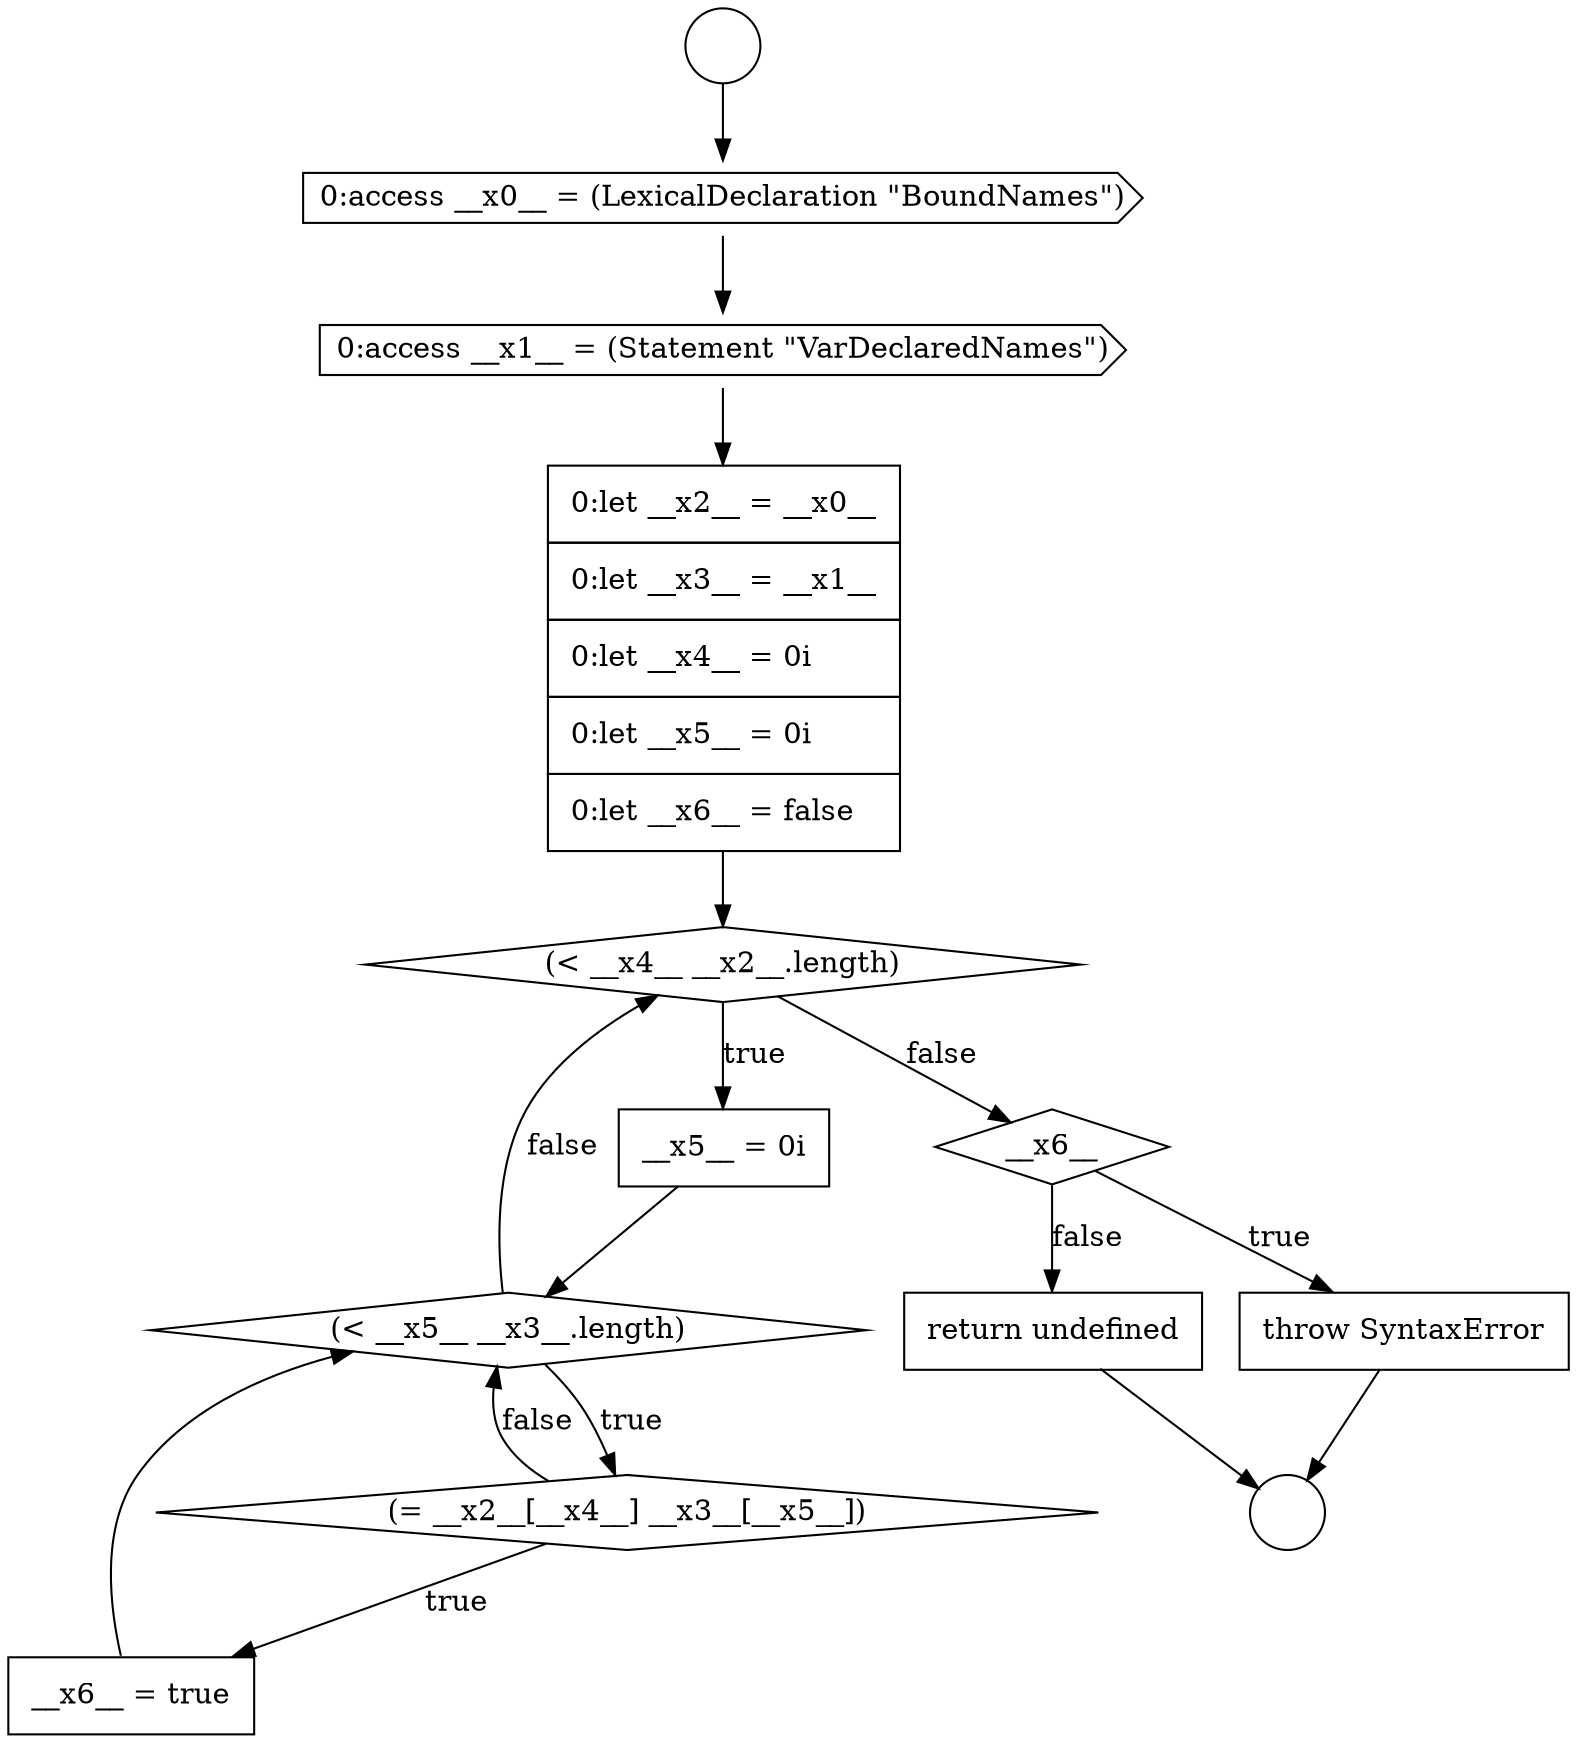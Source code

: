 digraph {
  node18252 [shape=circle label=" " color="black" fillcolor="white" style=filled]
  node18260 [shape=none, margin=0, label=<<font color="black">
    <table border="0" cellborder="1" cellspacing="0" cellpadding="10">
      <tr><td align="left">__x6__ = true</td></tr>
    </table>
  </font>> color="black" fillcolor="white" style=filled]
  node18261 [shape=diamond, label=<<font color="black">__x6__</font>> color="black" fillcolor="white" style=filled]
  node18251 [shape=circle label=" " color="black" fillcolor="white" style=filled]
  node18257 [shape=none, margin=0, label=<<font color="black">
    <table border="0" cellborder="1" cellspacing="0" cellpadding="10">
      <tr><td align="left">__x5__ = 0i</td></tr>
    </table>
  </font>> color="black" fillcolor="white" style=filled]
  node18255 [shape=none, margin=0, label=<<font color="black">
    <table border="0" cellborder="1" cellspacing="0" cellpadding="10">
      <tr><td align="left">0:let __x2__ = __x0__</td></tr>
      <tr><td align="left">0:let __x3__ = __x1__</td></tr>
      <tr><td align="left">0:let __x4__ = 0i</td></tr>
      <tr><td align="left">0:let __x5__ = 0i</td></tr>
      <tr><td align="left">0:let __x6__ = false</td></tr>
    </table>
  </font>> color="black" fillcolor="white" style=filled]
  node18262 [shape=none, margin=0, label=<<font color="black">
    <table border="0" cellborder="1" cellspacing="0" cellpadding="10">
      <tr><td align="left">throw SyntaxError</td></tr>
    </table>
  </font>> color="black" fillcolor="white" style=filled]
  node18254 [shape=cds, label=<<font color="black">0:access __x1__ = (Statement &quot;VarDeclaredNames&quot;)</font>> color="black" fillcolor="white" style=filled]
  node18258 [shape=diamond, label=<<font color="black">(&lt; __x5__ __x3__.length)</font>> color="black" fillcolor="white" style=filled]
  node18256 [shape=diamond, label=<<font color="black">(&lt; __x4__ __x2__.length)</font>> color="black" fillcolor="white" style=filled]
  node18263 [shape=none, margin=0, label=<<font color="black">
    <table border="0" cellborder="1" cellspacing="0" cellpadding="10">
      <tr><td align="left">return undefined</td></tr>
    </table>
  </font>> color="black" fillcolor="white" style=filled]
  node18253 [shape=cds, label=<<font color="black">0:access __x0__ = (LexicalDeclaration &quot;BoundNames&quot;)</font>> color="black" fillcolor="white" style=filled]
  node18259 [shape=diamond, label=<<font color="black">(= __x2__[__x4__] __x3__[__x5__])</font>> color="black" fillcolor="white" style=filled]
  node18256 -> node18257 [label=<<font color="black">true</font>> color="black"]
  node18256 -> node18261 [label=<<font color="black">false</font>> color="black"]
  node18255 -> node18256 [ color="black"]
  node18251 -> node18253 [ color="black"]
  node18263 -> node18252 [ color="black"]
  node18260 -> node18258 [ color="black"]
  node18257 -> node18258 [ color="black"]
  node18253 -> node18254 [ color="black"]
  node18261 -> node18262 [label=<<font color="black">true</font>> color="black"]
  node18261 -> node18263 [label=<<font color="black">false</font>> color="black"]
  node18258 -> node18259 [label=<<font color="black">true</font>> color="black"]
  node18258 -> node18256 [label=<<font color="black">false</font>> color="black"]
  node18259 -> node18260 [label=<<font color="black">true</font>> color="black"]
  node18259 -> node18258 [label=<<font color="black">false</font>> color="black"]
  node18254 -> node18255 [ color="black"]
  node18262 -> node18252 [ color="black"]
}
